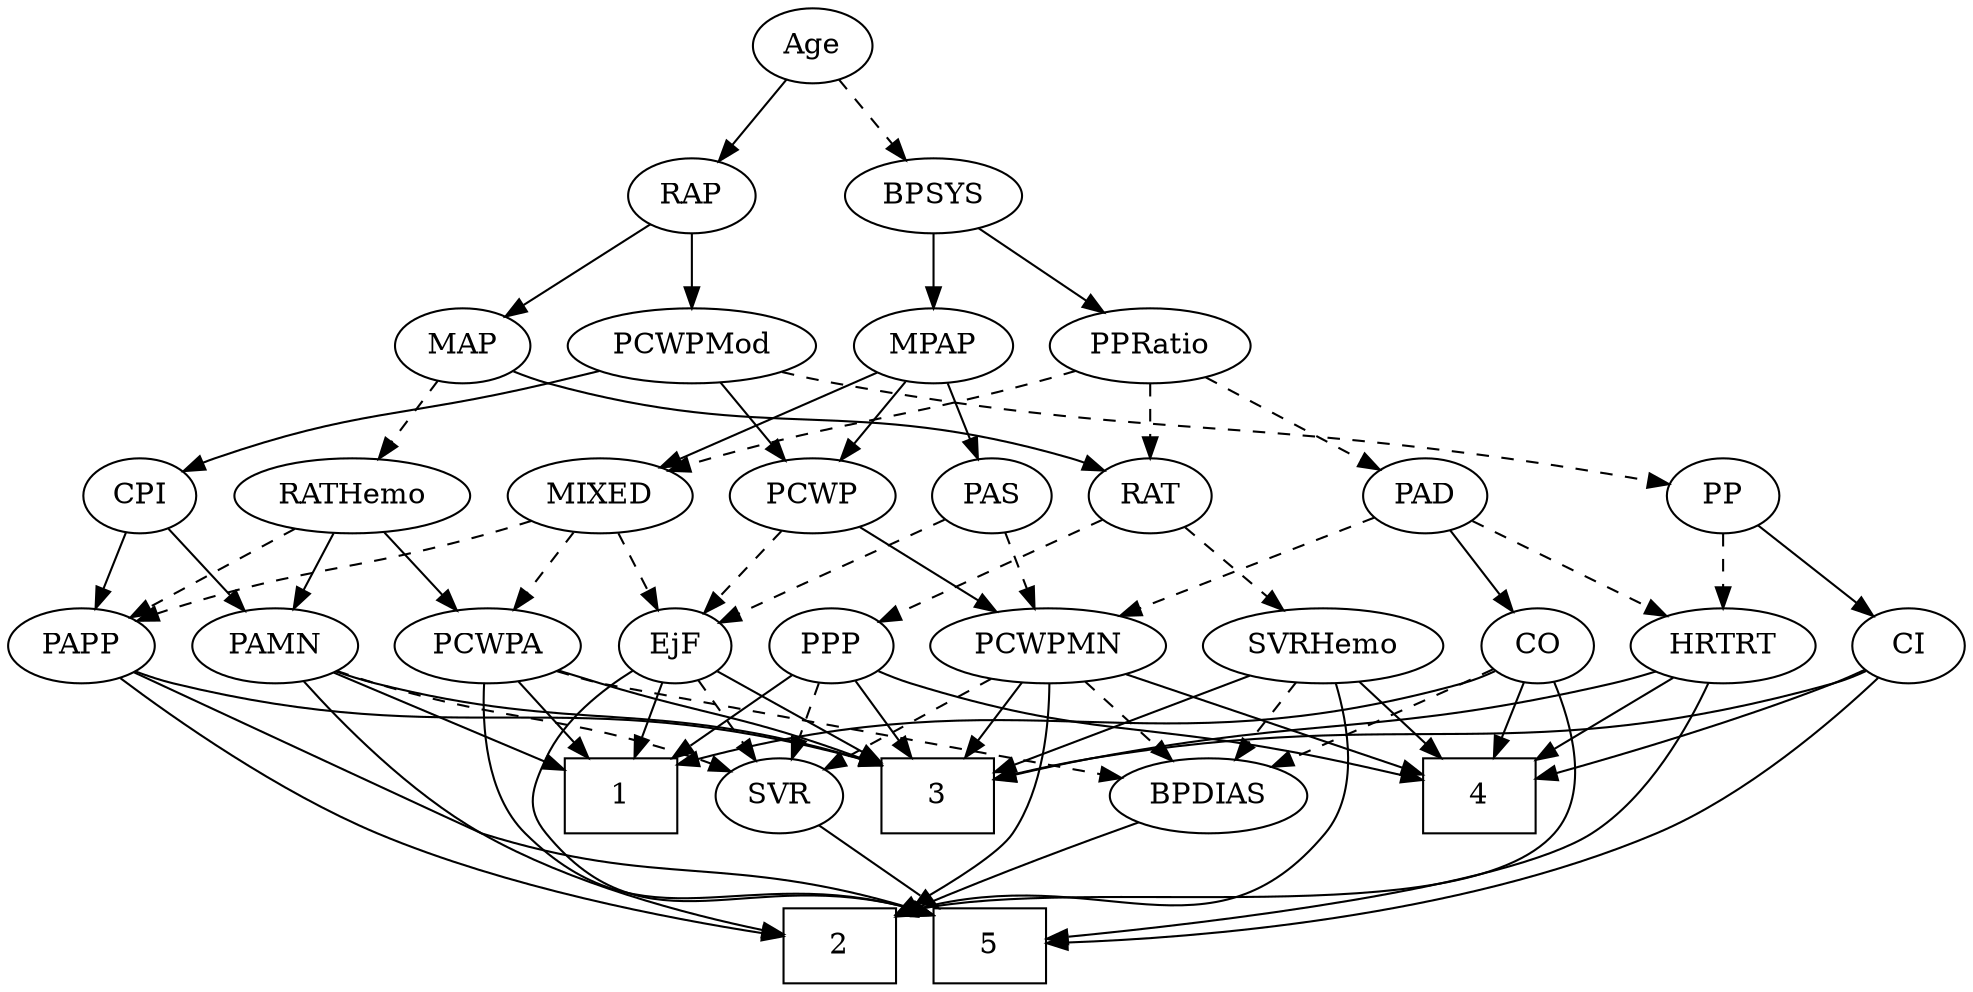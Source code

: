 strict digraph {
	graph [bb="0,0,876.85,468"];
	node [label="\N"];
	1	[height=0.5,
		pos="463,90",
		shape=box,
		width=0.75];
	2	[height=0.5,
		pos="225,18",
		shape=box,
		width=0.75];
	3	[height=0.5,
		pos="535,90",
		shape=box,
		width=0.75];
	4	[height=0.5,
		pos="315,90",
		shape=box,
		width=0.75];
	5	[height=0.5,
		pos="655,18",
		shape=box,
		width=0.75];
	Age	[height=0.5,
		pos="461,450",
		width=0.75];
	RAP	[height=0.5,
		pos="503,378",
		width=0.77632];
	Age -> RAP	[pos="e,493.22,395.31 470.53,433.12 475.67,424.56 482.12,413.8 487.92,404.13",
		style=solid];
	BPSYS	[height=0.5,
		pos="419,378",
		width=1.0471];
	Age -> BPSYS	[pos="e,429.08,395.8 451.47,433.12 446.41,424.68 440.06,414.1 434.33,404.55",
		style=dashed];
	EjF	[height=0.5,
		pos="678,162",
		width=0.75];
	EjF -> 1	[pos="e,490.28,104.56 656.97,150.23 652.13,147.99 646.95,145.77 642,144 583.19,122.94 562.63,129.4 499.86,107.93",
		style=solid];
	EjF -> 3	[pos="e,562.05,104.24 656.9,150.67 634.38,139.65 598.3,121.98 571.22,108.73",
		style=solid];
	EjF -> 5	[pos="e,682.12,34.785 692.11,146.64 700.86,136.7 711.29,122.66 716,108 720.9,92.768 722.64,86.559 716,72 710.44,59.812 700.55,49.343 690.32,\
41.006",
		style=solid];
	SVR	[height=0.5,
		pos="608,90",
		width=0.77632];
	EjF -> SVR	[pos="e,622.49,105.49 663.5,146.5 653.73,136.73 640.69,123.69 629.7,112.7",
		style=dashed];
	PCWPMod	[height=0.5,
		pos="604,306",
		width=1.4443];
	RAP -> PCWPMod	[pos="e,581.71,322.45 521.52,364.16 535.98,354.14 556.36,340.02 573.25,328.31",
		style=solid];
	MAP	[height=0.5,
		pos="503,306",
		width=0.84854];
	RAP -> MAP	[pos="e,503,324.1 503,359.7 503,351.98 503,342.71 503,334.11",
		style=solid];
	MIXED	[height=0.5,
		pos="643,234",
		width=1.1193];
	MIXED -> EjF	[pos="e,669.85,179.31 651.47,216.05 655.62,207.77 660.69,197.62 665.29,188.42",
		style=dashed];
	PCWPA	[height=0.5,
		pos="447,162",
		width=1.1555];
	MIXED -> PCWPA	[pos="e,478.06,174.09 612.38,222.06 578.77,210.06 524.68,190.74 487.57,177.49",
		style=dashed];
	PAPP	[height=0.5,
		pos="845,162",
		width=0.88464];
	MIXED -> PAPP	[pos="e,820.41,173.57 673.92,222.41 680.23,220.27 686.82,218.05 693,216 742.22,199.65 755.34,197.95 804,180 806.26,179.17 808.57,178.29 \
810.9,177.38",
		style=dashed];
	MPAP	[height=0.5,
		pos="419,306",
		width=0.97491];
	MPAP -> MIXED	[pos="e,612.52,245.92 445.84,294.14 451.47,292 457.4,289.85 463,288 520.35,269.1 536.34,269.91 594,252 596.92,251.09 599.92,250.13 602.93,\
249.14",
		style=solid];
	PAS	[height=0.5,
		pos="398,234",
		width=0.75];
	MPAP -> PAS	[pos="e,403.04,251.79 413.92,288.05 411.52,280.06 408.6,270.33 405.92,261.4",
		style=solid];
	PCWP	[height=0.5,
		pos="478,234",
		width=0.97491];
	MPAP -> PCWP	[pos="e,464.66,250.82 432.39,289.12 440.01,280.08 449.69,268.58 458.18,258.52",
		style=solid];
	BPSYS -> MPAP	[pos="e,419,324.1 419,359.7 419,351.98 419,342.71 419,334.11",
		style=solid];
	PPRatio	[height=0.5,
		pos="326,306",
		width=1.1013];
	BPSYS -> PPRatio	[pos="e,345.56,321.73 399.73,362.5 386.48,352.52 368.67,339.11 353.87,327.98",
		style=solid];
	PAD	[height=0.5,
		pos="246,234",
		width=0.79437];
	CO	[height=0.5,
		pos="27,162",
		width=0.75];
	PAD -> CO	[pos="e,48.078,173.64 219.51,226.74 183.53,217.92 117.45,200.59 63,180 61.157,179.3 59.279,178.55 57.395,177.76",
		style=solid];
	PCWPMN	[height=0.5,
		pos="240,162",
		width=1.3902];
	PAD -> PCWPMN	[pos="e,241.47,180.1 244.52,215.7 243.86,207.98 243.06,198.71 242.32,190.11",
		style=dashed];
	HRTRT	[height=0.5,
		pos="348,162",
		width=1.1013];
	PAD -> HRTRT	[pos="e,326.95,177.45 264.71,220.16 279.69,209.88 301,195.25 318.31,183.37",
		style=dashed];
	CO -> 1	[pos="e,435.87,95.322 47.502,149.95 52.459,147.67 57.823,145.5 63,144 186.87,108.01 223.22,125.68 351,108 375.95,104.55 403.96,100.3 425.73,\
96.908",
		style=solid];
	CO -> 2	[pos="e,197.58,30.577 40.406,146.1 57.894,127.25 90.043,94.527 122,72 142.72,57.396 168,44.325 188.33,34.818",
		style=solid];
	CO -> 4	[pos="e,287.97,97.388 47.589,150.24 52.542,147.94 57.883,145.7 63,144 139.61,118.58 162.11,125.04 241,108 253.06,105.4 266.19,102.42 278,\
99.701",
		style=solid];
	BPDIAS	[height=0.5,
		pos="190,90",
		width=1.1735];
	CO -> BPDIAS	[pos="e,160.32,102.93 48.246,150.77 53.077,148.5 58.2,146.13 63,144 92.199,131.02 125.55,117.14 150.75,106.84",
		style=dashed];
	PAS -> EjF	[pos="e,657.44,173.87 418.56,222.13 423.51,219.84 428.86,217.63 434,216 523.45,187.71 552.55,208.29 642,180 643.93,179.39 645.88,178.7 \
647.84,177.95",
		style=dashed];
	PAS -> PCWPMN	[pos="e,271.21,176.24 376.73,222.82 371.9,220.55 366.78,218.17 362,216 335.01,203.77 304.42,190.48 280.63,180.27",
		style=dashed];
	PAMN	[height=0.5,
		pos="759,162",
		width=1.011];
	PAMN -> 1	[pos="e,490.2,104.8 731.67,149.71 725.9,147.6 719.81,145.57 714,144 623.47,119.57 593.39,135.83 499.77,107.75",
		style=solid];
	PAMN -> 2	[pos="e,252.16,20.542 744.51,145.33 724.38,124.67 685.8,88.972 645,72 576.04,43.316 351.86,26.772 262.38,21.171",
		style=solid];
	PAMN -> 3	[pos="e,562.28,104.56 731.57,150.07 725.81,147.93 719.74,145.8 714,144 654.4,125.31 634.56,129.62 571.86,107.95",
		style=solid];
	PAMN -> SVR	[pos="e,630.29,101.33 733.38,149.13 707.49,137.12 667.43,118.55 639.59,105.64",
		style=dashed];
	RATHemo	[height=0.5,
		pos="751,234",
		width=1.3721];
	RATHemo -> PAMN	[pos="e,757.05,180.1 752.98,215.7 753.86,207.98 754.92,198.71 755.9,190.11",
		style=solid];
	RATHemo -> PCWPA	[pos="e,478.08,174.12 714.32,221.84 706.96,219.76 699.26,217.72 692,216 606.66,195.84 582.91,201.92 498,180 494.65,179.13 491.19,178.16 \
487.74,177.13",
		style=solid];
	RATHemo -> PAPP	[pos="e,826.43,176.83 771.86,217.46 785.52,207.3 803.49,193.91 818.2,182.96",
		style=dashed];
	CPI	[height=0.5,
		pos="845,234",
		width=0.75];
	CPI -> PAMN	[pos="e,777.02,177.66 828.42,219.5 816.1,209.47 799.05,195.6 784.93,184.11",
		style=solid];
	CPI -> PAPP	[pos="e,845,180.1 845,215.7 845,207.98 845,198.71 845,190.11",
		style=solid];
	RAT	[height=0.5,
		pos="326,234",
		width=0.75827];
	SVRHemo	[height=0.5,
		pos="122,162",
		width=1.3902];
	RAT -> SVRHemo	[pos="e,158.92,174.29 303.44,223.54 297.18,221 290.35,218.32 284,216 245.46,201.92 201.15,187.54 168.62,177.32",
		style=dashed];
	PPP	[height=0.5,
		pos="534,162",
		width=0.75];
	RAT -> PPP	[pos="e,512.95,173.72 347.05,222.28 351.89,220.03 357.07,217.8 362,216 420.74,194.56 439.26,201.44 498,180 499.85,179.32 501.74,178.59 \
503.62,177.81",
		style=dashed];
	SVR -> 5	[pos="e,643.39,36.292 618.67,73.116 624.31,64.716 631.37,54.196 637.76,44.671",
		style=solid];
	PCWPMod -> CPI	[pos="e,823.96,245.74 647.91,296.16 689.92,287.12 754.73,271.63 809,252 810.85,251.33 812.74,250.6 814.63,249.83",
		style=solid];
	PP	[height=0.5,
		pos="558,234",
		width=0.75];
	PCWPMod -> PP	[pos="e,568.4,250.83 592.86,288.05 587.22,279.47 580.27,268.89 574.06,259.44",
		style=dashed];
	PCWPMod -> PCWP	[pos="e,500.99,247.77 577.59,290.33 557.85,279.36 530.78,264.32 509.84,252.69",
		style=solid];
	PCWPA -> 1	[pos="e,459.05,108.28 450.87,144.05 452.65,136.26 454.81,126.82 456.81,118.08",
		style=solid];
	PCWPA -> 3	[pos="e,513.47,108.13 466.09,145.81 477.54,136.71 492.34,124.94 505.28,114.64",
		style=solid];
	PCWPA -> 5	[pos="e,627.8,21.191 435.87,144.41 424.4,125.03 410.35,92.958 427,72 450.38,42.566 559.02,27.996 617.5,22.177",
		style=solid];
	PCWPA -> BPDIAS	[pos="e,226.13,99.357 415.91,150.02 409.68,147.93 403.15,145.83 397,144 342.14,127.68 278.23,111.78 236.09,101.72",
		style=dashed];
	PCWPMN -> 2	[pos="e,231.65,36.372 241.78,143.83 243.28,125.83 244.66,96.764 241,72 239.72,63.347 237.33,54.149 234.78,45.887",
		style=solid];
	PCWPMN -> 3	[pos="e,507.78,104.76 276.99,149.72 284.25,147.68 291.84,145.67 299,144 383.86,124.19 411.07,134.71 498.03,107.85",
		style=solid];
	PCWPMN -> 4	[pos="e,296.65,108.12 257.4,144.76 266.87,135.92 278.77,124.82 289.29,115",
		style=solid];
	PCWPMN -> SVR	[pos="e,586.89,102.01 276.61,149.54 283.98,147.49 291.7,145.53 299,144 418.36,119.05 453.84,141.83 571,108 573.15,107.38 575.34,106.65 \
577.52,105.85",
		style=dashed];
	PCWPMN -> BPDIAS	[pos="e,201.76,107.47 228.15,144.41 222.05,135.87 214.48,125.28 207.71,115.79",
		style=dashed];
	SVRHemo -> 2	[pos="e,197.85,28.794 121.33,143.71 121.43,124.54 124.18,93.499 139,72 151.01,54.578 170.8,41.806 188.38,33.17",
		style=solid];
	SVRHemo -> 3	[pos="e,507.84,104.96 158.27,149.51 165.73,147.44 173.58,145.48 181,144 317.36,116.84 360.26,145.54 498.18,107.67",
		style=solid];
	SVRHemo -> 4	[pos="e,287.82,100.86 156.06,148.65 190.38,136.2 243.18,117.05 278.38,104.28",
		style=solid];
	SVRHemo -> BPDIAS	[pos="e,174.31,107.15 137.77,144.76 146.53,135.75 157.57,124.39 167.24,114.43",
		style=dashed];
	BPDIAS -> 2	[pos="e,216.36,36.275 198.47,72.055 202.5,64.007 207.4,54.205 211.89,45.226",
		style=solid];
	MAP -> RATHemo	[pos="e,713.93,245.95 526.44,294.28 531.82,292.03 537.56,289.8 543,288 607.68,266.6 626.14,269.44 692,252 696,250.94 700.14,249.81 704.29,\
248.66",
		style=dashed];
	MAP -> RAT	[pos="e,347.16,245.42 478.98,294.52 473.74,292.31 468.2,290.03 463,288 418.61,270.67 406.04,270.2 362,252 360.18,251.25 358.32,250.45 \
356.45,249.63",
		style=solid];
	CI	[height=0.5,
		pos="606,162",
		width=0.75];
	PP -> CI	[pos="e,595.15,178.82 568.89,217.12 574.97,208.26 582.66,197.04 589.46,187.12",
		style=solid];
	PP -> HRTRT	[pos="e,377.86,173.9 536.93,222.35 532.09,220.1 526.92,217.85 522,216 467.49,195.5 451.48,197.73 396,180 393.24,179.12 390.39,178.18 387.54,\
177.22",
		style=dashed];
	PPP -> 1	[pos="e,480.45,108.2 519.29,146.5 510.2,137.54 498.31,125.81 487.8,115.45",
		style=solid];
	PPP -> 3	[pos="e,534.76,108.1 534.25,143.7 534.36,135.98 534.49,126.71 534.61,118.11",
		style=solid];
	PPP -> 4	[pos="e,342.11,97.411 512.92,150.36 508.08,148.11 502.91,145.86 498,144 448.51,125.29 389.42,109.27 352.05,99.879",
		style=solid];
	PPP -> SVR	[pos="e,592.79,105.38 548.98,146.83 559.44,136.94 573.59,123.55 585.42,112.36",
		style=dashed];
	PPRatio -> MIXED	[pos="e,613.19,246.25 355.55,293.84 361.91,291.69 368.63,289.62 375,288 470.61,263.75 498.39,276.25 594,252 597.14,251.2 600.37,250.29 \
603.6,249.32",
		style=dashed];
	PPRatio -> PAD	[pos="e,261.97,248.97 308.64,289.81 297.26,279.85 282.22,266.7 269.74,255.77",
		style=dashed];
	PPRatio -> RAT	[pos="e,326,252.1 326,287.7 326,279.98 326,270.71 326,262.11",
		style=dashed];
	PCWP -> EjF	[pos="e,656.91,173.6 504.87,222.24 510.5,220.09 516.42,217.91 522,216 574.68,197.95 590.01,199.94 642,180 643.84,179.29 645.72,178.54 \
647.6,177.74",
		style=dashed];
	PCWP -> PCWPMN	[pos="e,277.74,173.99 451.17,222.11 445.54,219.97 439.61,217.82 434,216 374.95,196.78 358.84,196.6 299,180 295.24,178.96 291.34,177.86 \
287.43,176.76",
		style=solid];
	CI -> 3	[pos="e,552.45,108.2 591.29,146.5 582.2,137.54 570.31,125.81 559.8,115.45",
		style=solid];
	CI -> 4	[pos="e,342.35,94.52 585.4,150.26 580.45,147.96 575.11,145.71 570,144 494.74,118.81 402.81,103.24 352.45,95.951",
		style=solid];
	CI -> 5	[pos="e,655.66,36.022 619.94,146.52 628.68,136.52 639.34,122.47 645,108 652.73,88.243 655.06,64.262 655.55,46.173",
		style=solid];
	PAPP -> 2	[pos="e,252.09,18.413 826.22,147.09 797.74,126.79 741.21,89.579 687,72 535.05,22.72 341.99,17.956 262.14,18.334",
		style=solid];
	PAPP -> 3	[pos="e,562.19,104.83 821.06,149.95 815.54,147.72 809.64,145.58 804,144 706.16,116.59 673.18,137.35 571.88,107.76",
		style=solid];
	PAPP -> 5	[pos="e,682.01,21.775 842.01,143.87 837.66,123.96 827.75,91.383 807,72 775.17,42.262 725.75,29.089 691.96,23.333",
		style=solid];
	HRTRT -> 3	[pos="e,507.61,104.29 378.21,150.28 384.11,148.19 390.25,146.02 396,144 438.97,128.88 452.5,126.62 498.33,108.09",
		style=solid];
	HRTRT -> 4	[pos="e,323.14,108.28 340.01,144.05 336.26,136.09 331.69,126.41 327.5,117.51",
		style=solid];
	HRTRT -> 5	[pos="e,628,19.118 356.05,144.36 366.8,123.99 387.81,90 416,72 478.91,31.83 567.98,21.832 617.71,19.513",
		style=solid];
}
